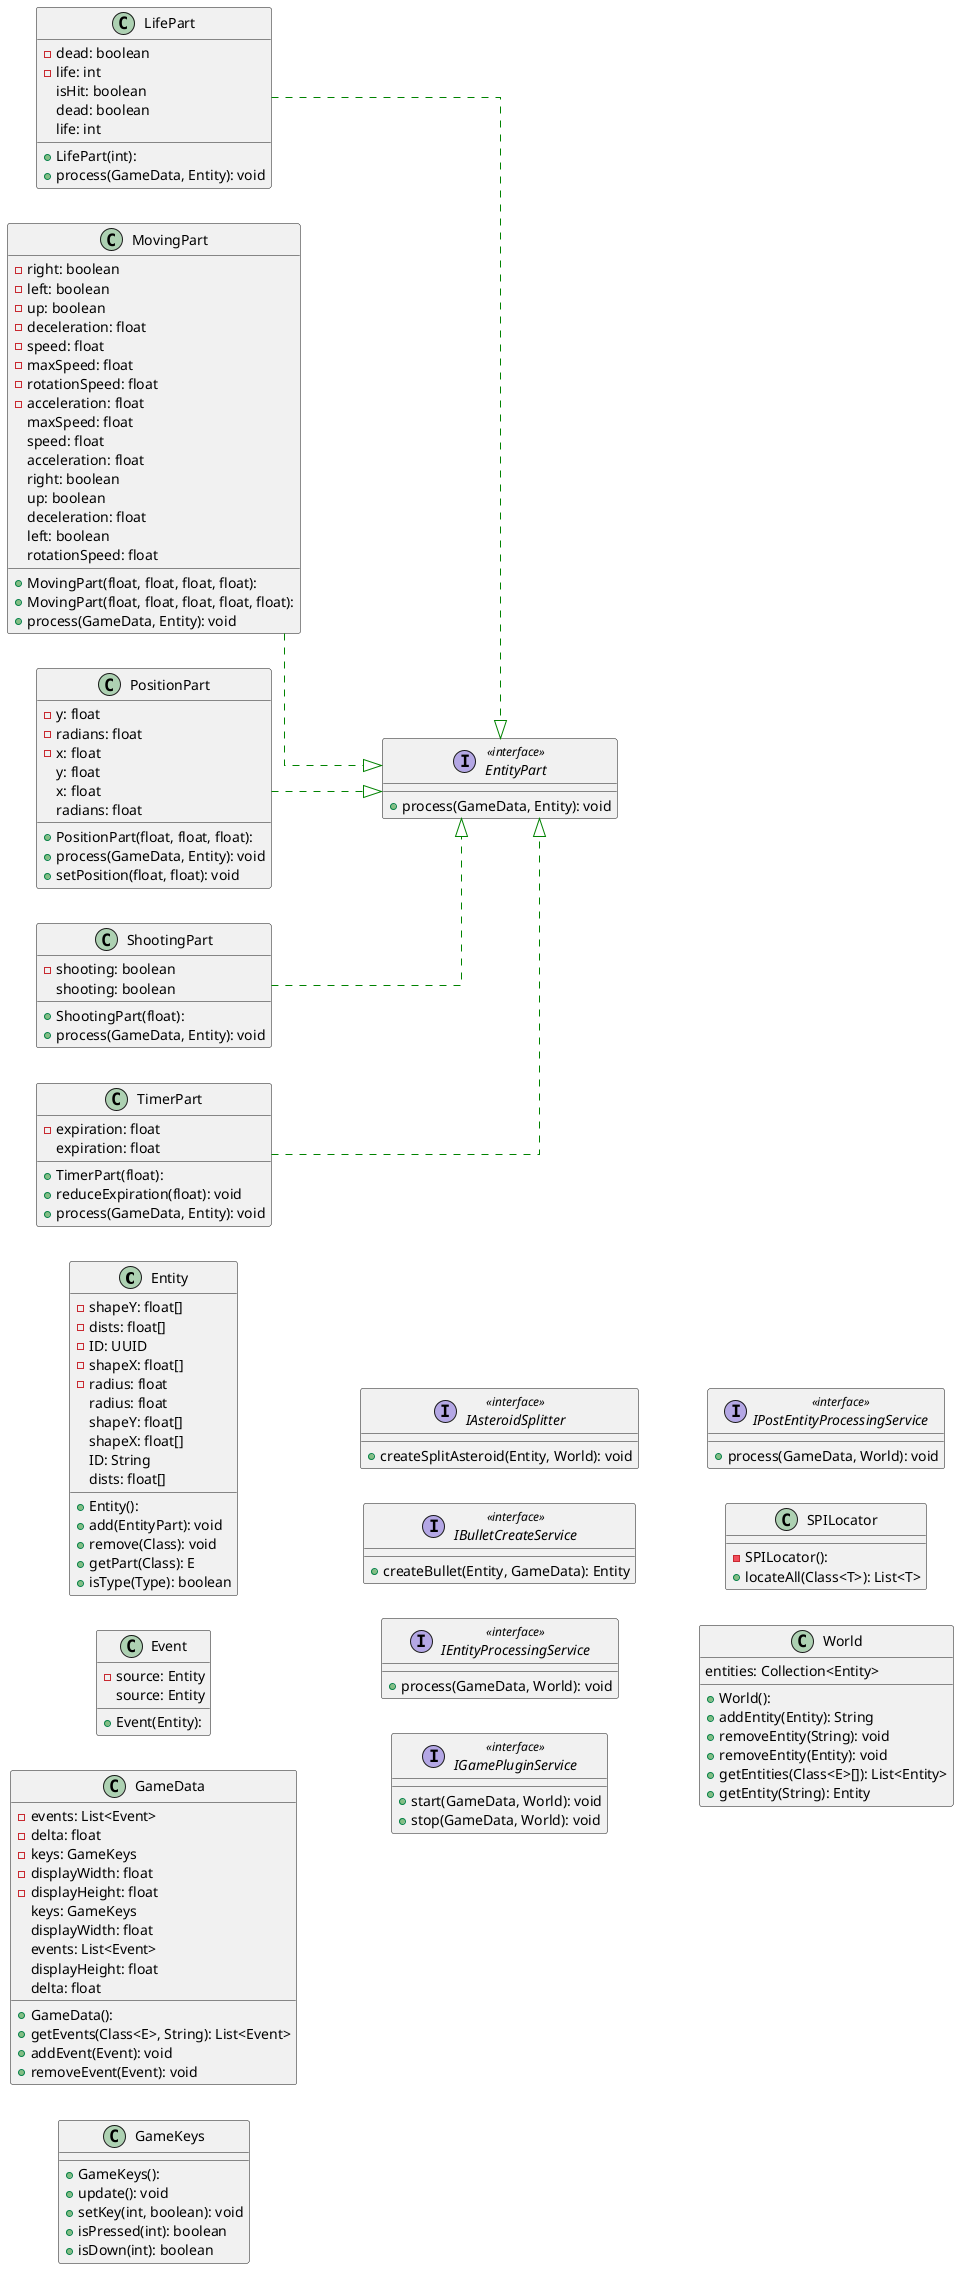 @startuml
left to right direction
skinparam linetype ortho

class Entity {
  + Entity():
  - shapeY: float[]
  - dists: float[]
  - ID: UUID
  - shapeX: float[]
  - radius: float
  + add(EntityPart): void
  + remove(Class): void
  + getPart(Class): E
  + isType(Type): boolean
   radius: float
   shapeY: float[]
   shapeX: float[]
   ID: String
   dists: float[]
}
interface EntityPart << interface >> {
  + process(GameData, Entity): void
}
class Event {
  + Event(Entity):
  - source: Entity
   source: Entity
}
class GameData {
  + GameData():
  - events: List<Event>
  - delta: float
  - keys: GameKeys
  - displayWidth: float
  - displayHeight: float
  + getEvents(Class<E>, String): List<Event>
  + addEvent(Event): void
  + removeEvent(Event): void
   keys: GameKeys
   displayWidth: float
   events: List<Event>
   displayHeight: float
   delta: float
}
class GameKeys {
  + GameKeys():
  + update(): void
  + setKey(int, boolean): void
  + isPressed(int): boolean
  + isDown(int): boolean
}
interface IAsteroidSplitter << interface >> {
  + createSplitAsteroid(Entity, World): void
}
interface IBulletCreateService << interface >> {
  + createBullet(Entity, GameData): Entity
}
interface IEntityProcessingService << interface >> {
  + process(GameData, World): void
}
interface IGamePluginService << interface >> {
  + start(GameData, World): void
  + stop(GameData, World): void
}
interface IPostEntityProcessingService << interface >> {
  + process(GameData, World): void
}
class LifePart {
  + LifePart(int): 
  - dead: boolean
  - life: int
  + process(GameData, Entity): void
   isHit: boolean
   dead: boolean
   life: int
}
class MovingPart {
  + MovingPart(float, float, float, float): 
  + MovingPart(float, float, float, float, float): 
  - right: boolean
  - left: boolean
  - up: boolean
  - deceleration: float
  - speed: float
  - maxSpeed: float
  - rotationSpeed: float
  - acceleration: float
  + process(GameData, Entity): void
   maxSpeed: float
   speed: float
   acceleration: float
   right: boolean
   up: boolean
   deceleration: float
   left: boolean
   rotationSpeed: float
}
class PositionPart {
  + PositionPart(float, float, float): 
  - y: float
  - radians: float
  - x: float
  + process(GameData, Entity): void
  + setPosition(float, float): void
   y: float
   x: float
   radians: float
}
class SPILocator {
  - SPILocator():
  + locateAll(Class<T>): List<T>
}
class ShootingPart {
  + ShootingPart(float): 
  - shooting: boolean
  + process(GameData, Entity): void
   shooting: boolean
}
class TimerPart {
  + TimerPart(float): 
  - expiration: float
  + reduceExpiration(float): void
  + process(GameData, Entity): void
   expiration: float
}
class World {
  + World():
  + addEntity(Entity): String
  + removeEntity(String): void
  + removeEntity(Entity): void
  + getEntities(Class<E>[]): List<Entity>
  + getEntity(String): Entity
   entities: Collection<Entity>
}

LifePart                      -[#008200,dashed]-^  EntityPart                   
MovingPart                    -[#008200,dashed]-^  EntityPart                   
PositionPart                  -[#008200,dashed]-^  EntityPart                   
ShootingPart                  -[#008200,dashed]-^  EntityPart                   
TimerPart                     -[#008200,dashed]-^  EntityPart                   
@enduml
